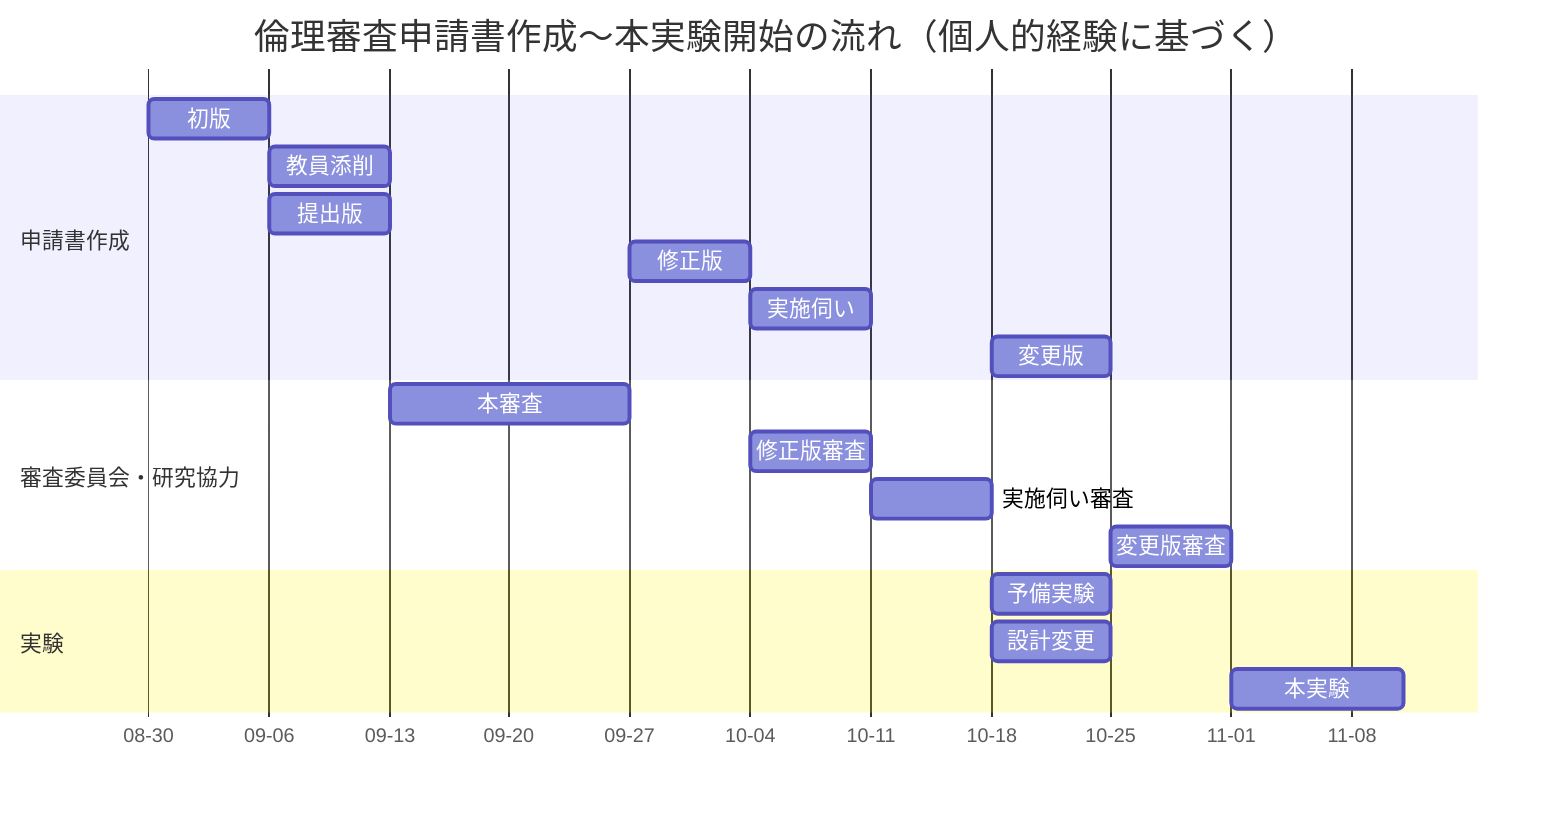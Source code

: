 gantt
    title 倫理審査申請書作成～本実験開始の流れ（個人的経験に基づく）
    dateFormat  YYYY-MM-DD
    axisFormat  %m-%d
    todayMarker off
    section 申請書作成
    初版              :a1, 2020-08-30, 7d
    教員添削          :a2, after a1, 7d
    提出版            :a3, after a1, 7d
    修正版            :a4, after c1, 7d
    実施伺い          :a5, after a4, 7d
    変更版            :a6, after c3, 7d
    section 審査委員会・研究協力
    本審査            :c1, after a2, 14d
    修正版審査            :c2, after a4, 7d
    実施伺い審査        :c3, after a5, 7d
    変更版審査            :c4, after a6, 7d
    section 実験
    予備実験          :e1, after c3, 7d
    設計変更          :e2, after c3, 7d
    本実験            :e3, after c4, 10d